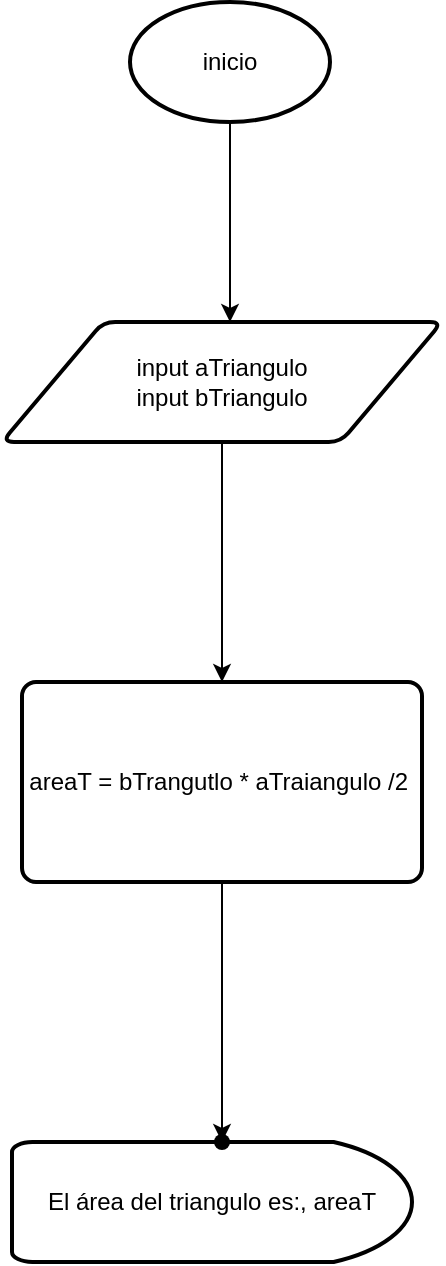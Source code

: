 <mxfile version="24.2.5" type="device">
  <diagram name="Página-1" id="nRtGhl5oggBy11ls9HZa">
    <mxGraphModel dx="1434" dy="746" grid="1" gridSize="10" guides="1" tooltips="1" connect="1" arrows="1" fold="1" page="1" pageScale="1" pageWidth="827" pageHeight="1169" math="0" shadow="0">
      <root>
        <mxCell id="0" />
        <mxCell id="1" parent="0" />
        <mxCell id="9OypmNciuYTUk59WZX9U-1" value="inicio" style="strokeWidth=2;html=1;shape=mxgraph.flowchart.start_1;whiteSpace=wrap;" vertex="1" parent="1">
          <mxGeometry x="364" y="50" width="100" height="60" as="geometry" />
        </mxCell>
        <mxCell id="9OypmNciuYTUk59WZX9U-2" value="input aTriangulo&lt;div&gt;input bTriangulo&lt;/div&gt;" style="shape=parallelogram;html=1;strokeWidth=2;perimeter=parallelogramPerimeter;whiteSpace=wrap;rounded=1;arcSize=12;size=0.23;" vertex="1" parent="1">
          <mxGeometry x="300" y="210" width="220" height="60" as="geometry" />
        </mxCell>
        <mxCell id="9OypmNciuYTUk59WZX9U-5" value="" style="endArrow=classic;html=1;rounded=0;" edge="1" parent="1">
          <mxGeometry width="50" height="50" relative="1" as="geometry">
            <mxPoint x="414" y="110" as="sourcePoint" />
            <mxPoint x="414" y="210" as="targetPoint" />
          </mxGeometry>
        </mxCell>
        <mxCell id="9OypmNciuYTUk59WZX9U-6" value="El área del triangulo es:, areaT" style="strokeWidth=2;html=1;shape=mxgraph.flowchart.delay;whiteSpace=wrap;" vertex="1" parent="1">
          <mxGeometry x="305" y="620" width="200" height="60" as="geometry" />
        </mxCell>
        <mxCell id="9OypmNciuYTUk59WZX9U-10" value="" style="edgeStyle=orthogonalEdgeStyle;rounded=0;orthogonalLoop=1;jettySize=auto;html=1;" edge="1" parent="1" source="9OypmNciuYTUk59WZX9U-7" target="9OypmNciuYTUk59WZX9U-9">
          <mxGeometry relative="1" as="geometry" />
        </mxCell>
        <mxCell id="9OypmNciuYTUk59WZX9U-7" value="areaT = bTrangutlo * aTraiangulo /2&amp;nbsp;" style="rounded=1;whiteSpace=wrap;html=1;absoluteArcSize=1;arcSize=14;strokeWidth=2;" vertex="1" parent="1">
          <mxGeometry x="310" y="390" width="200" height="100" as="geometry" />
        </mxCell>
        <mxCell id="9OypmNciuYTUk59WZX9U-8" value="" style="endArrow=classic;html=1;rounded=0;exitX=0.5;exitY=1;exitDx=0;exitDy=0;entryX=0.5;entryY=0;entryDx=0;entryDy=0;" edge="1" parent="1" source="9OypmNciuYTUk59WZX9U-2" target="9OypmNciuYTUk59WZX9U-7">
          <mxGeometry width="50" height="50" relative="1" as="geometry">
            <mxPoint x="409.5" y="280" as="sourcePoint" />
            <mxPoint x="409.5" y="380" as="targetPoint" />
          </mxGeometry>
        </mxCell>
        <mxCell id="9OypmNciuYTUk59WZX9U-9" value="" style="shape=waypoint;sketch=0;size=6;pointerEvents=1;points=[];fillColor=default;resizable=0;rotatable=0;perimeter=centerPerimeter;snapToPoint=1;rounded=1;arcSize=14;strokeWidth=2;" vertex="1" parent="1">
          <mxGeometry x="400" y="610" width="20" height="20" as="geometry" />
        </mxCell>
      </root>
    </mxGraphModel>
  </diagram>
</mxfile>
